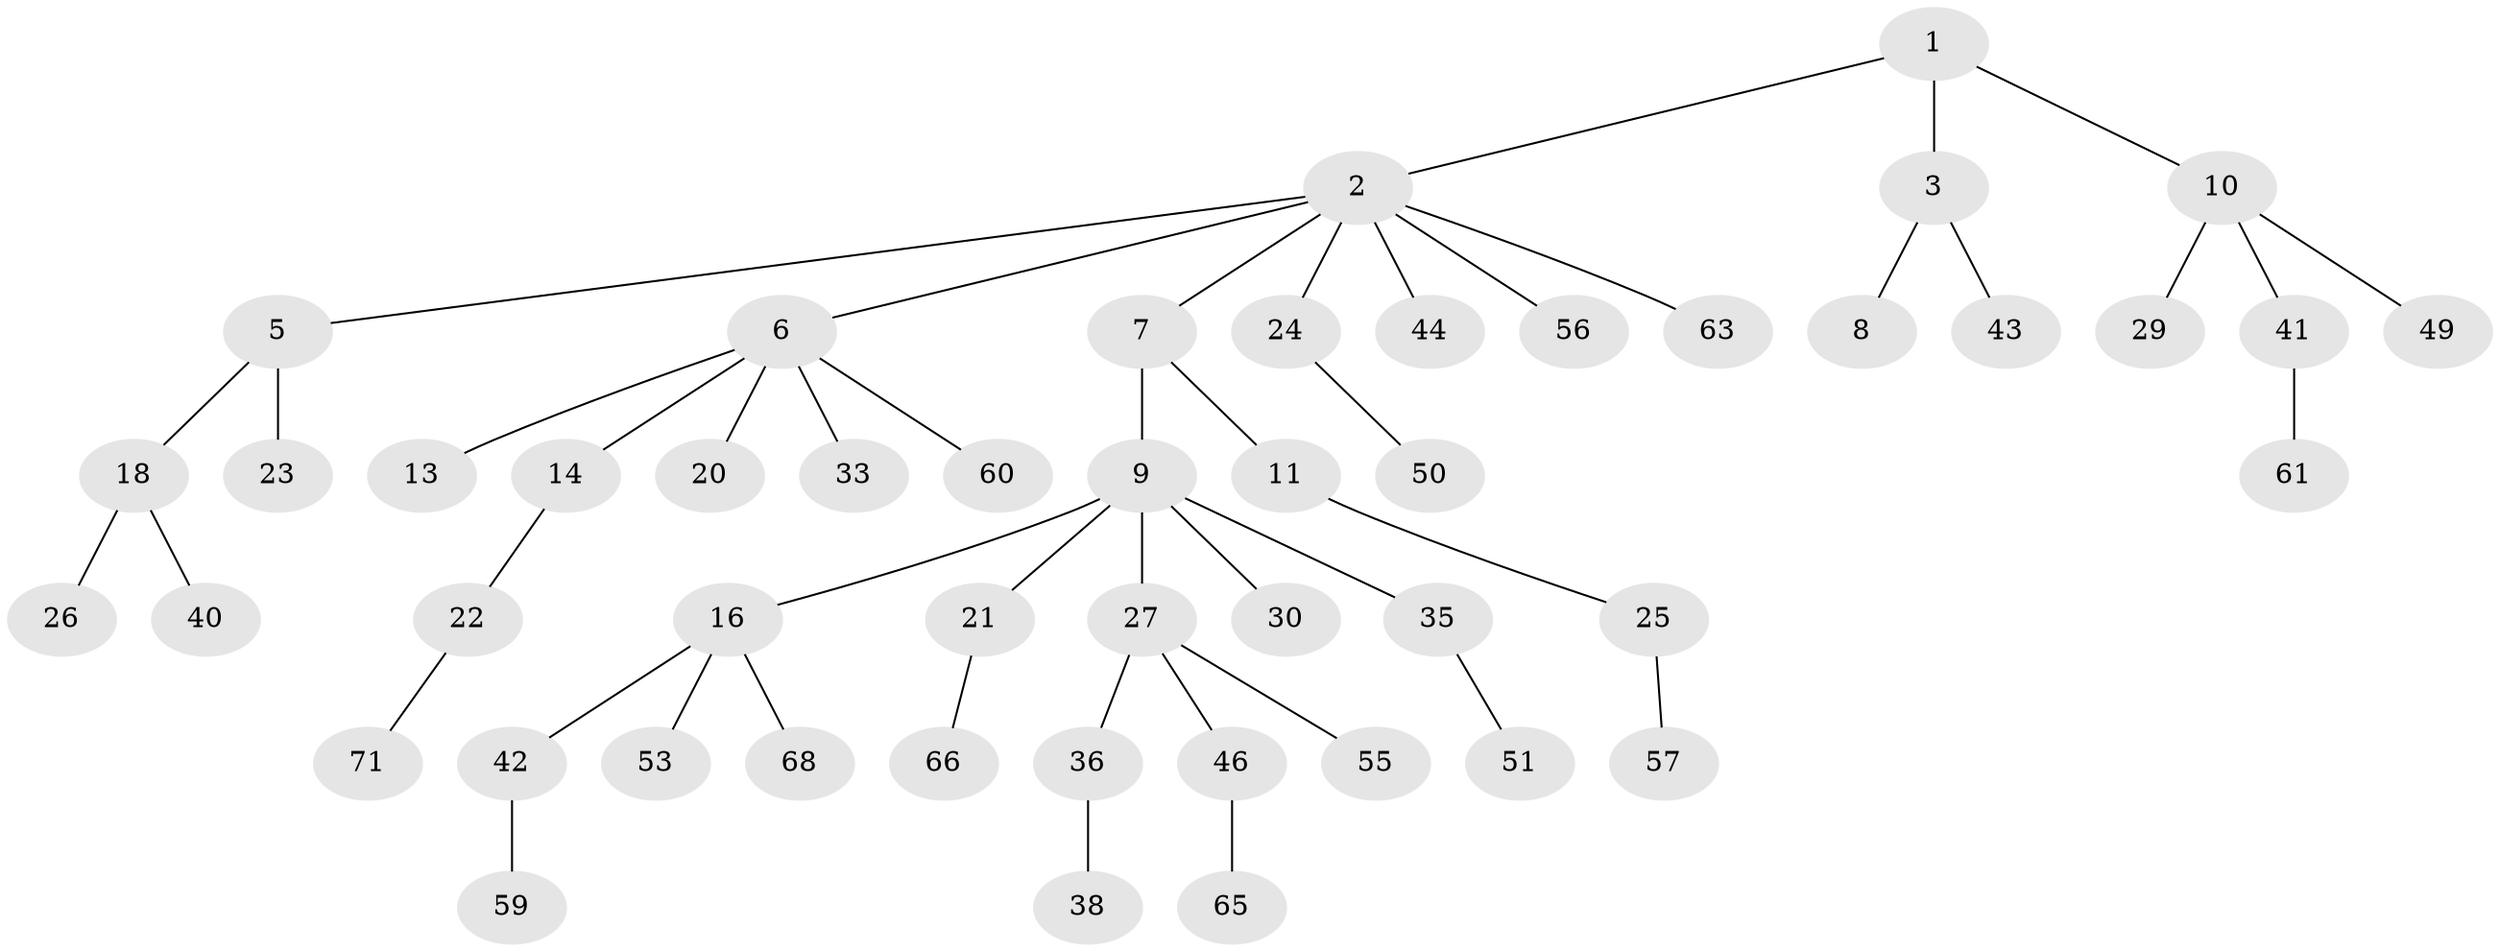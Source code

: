 // Generated by graph-tools (version 1.1) at 2025/24/03/03/25 07:24:07]
// undirected, 49 vertices, 48 edges
graph export_dot {
graph [start="1"]
  node [color=gray90,style=filled];
  1 [super="+39"];
  2 [super="+19"];
  3 [super="+4"];
  5;
  6 [super="+12"];
  7;
  8;
  9 [super="+15"];
  10 [super="+17"];
  11;
  13;
  14;
  16 [super="+28"];
  18;
  20 [super="+31"];
  21;
  22 [super="+34"];
  23;
  24;
  25 [super="+54"];
  26 [super="+47"];
  27 [super="+37"];
  29;
  30 [super="+32"];
  33;
  35;
  36;
  38 [super="+70"];
  40 [super="+45"];
  41 [super="+64"];
  42 [super="+48"];
  43 [super="+69"];
  44;
  46 [super="+62"];
  49 [super="+52"];
  50;
  51 [super="+67"];
  53;
  55;
  56 [super="+58"];
  57;
  59;
  60;
  61;
  63;
  65;
  66;
  68;
  71;
  1 -- 2;
  1 -- 3;
  1 -- 10;
  2 -- 5;
  2 -- 6;
  2 -- 7;
  2 -- 44;
  2 -- 56;
  2 -- 24;
  2 -- 63;
  3 -- 8;
  3 -- 43;
  5 -- 18;
  5 -- 23;
  6 -- 13;
  6 -- 14;
  6 -- 60;
  6 -- 33;
  6 -- 20;
  7 -- 9;
  7 -- 11;
  9 -- 16;
  9 -- 35;
  9 -- 21;
  9 -- 27;
  9 -- 30;
  10 -- 29;
  10 -- 41;
  10 -- 49;
  11 -- 25;
  14 -- 22;
  16 -- 42;
  16 -- 68;
  16 -- 53;
  18 -- 26;
  18 -- 40;
  21 -- 66;
  22 -- 71;
  24 -- 50;
  25 -- 57;
  27 -- 36;
  27 -- 46;
  27 -- 55;
  35 -- 51;
  36 -- 38;
  41 -- 61;
  42 -- 59;
  46 -- 65;
}
